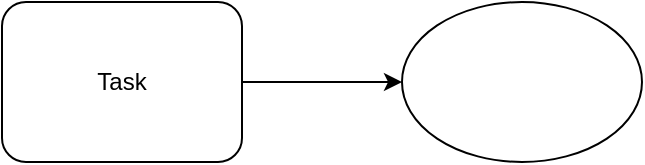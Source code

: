 <mxfile version="14.4.9" type="onedrive"><diagram id="jDnu_dIWOn3BXBdkam_3" name="Page-1"><mxGraphModel dx="302" dy="311" grid="1" gridSize="10" guides="1" tooltips="1" connect="1" arrows="1" fold="1" page="1" pageScale="1" pageWidth="850" pageHeight="1100" math="0" shadow="0"><root><mxCell id="0"/><mxCell id="1" parent="0"/><mxCell id="vv_GYCu_j17Oo6LSQTjZ-3" value="" style="edgeStyle=orthogonalEdgeStyle;rounded=0;orthogonalLoop=1;jettySize=auto;html=1;" edge="1" parent="1" source="vv_GYCu_j17Oo6LSQTjZ-1" target="vv_GYCu_j17Oo6LSQTjZ-2"><mxGeometry relative="1" as="geometry"/></mxCell><mxCell id="vv_GYCu_j17Oo6LSQTjZ-1" value="Task" style="shape=ext;rounded=1;html=1;whiteSpace=wrap;" vertex="1" parent="1"><mxGeometry x="20" y="90" width="120" height="80" as="geometry"/></mxCell><mxCell id="vv_GYCu_j17Oo6LSQTjZ-2" value="" style="ellipse;whiteSpace=wrap;html=1;rounded=1;" vertex="1" parent="1"><mxGeometry x="220" y="90" width="120" height="80" as="geometry"/></mxCell></root></mxGraphModel></diagram></mxfile>